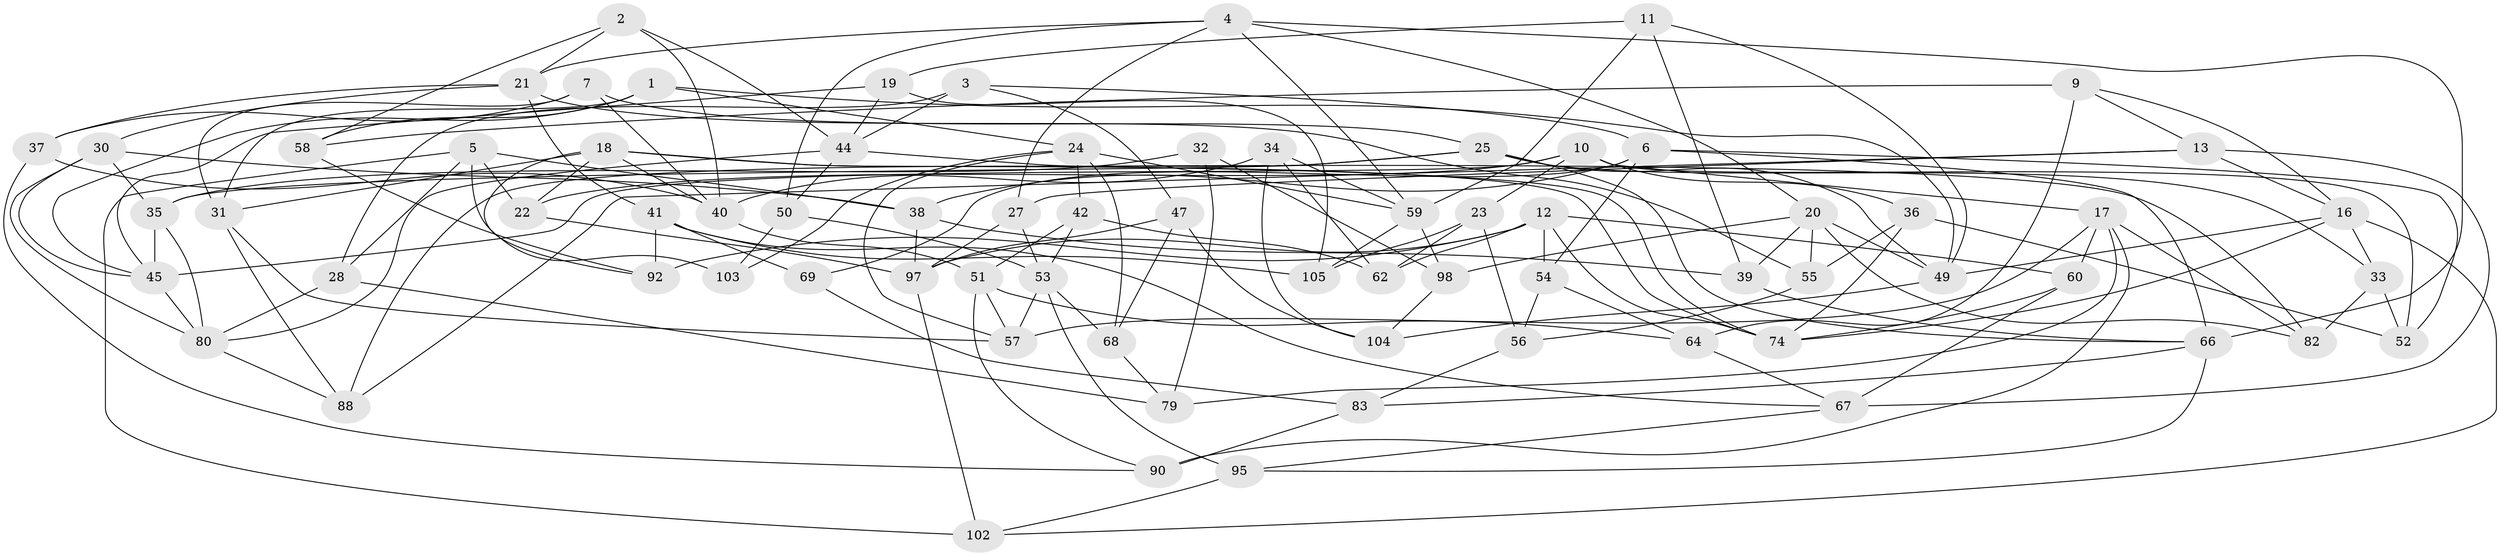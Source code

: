 // Generated by graph-tools (version 1.1) at 2025/24/03/03/25 07:24:30]
// undirected, 73 vertices, 171 edges
graph export_dot {
graph [start="1"]
  node [color=gray90,style=filled];
  1 [super="+61"];
  2;
  3;
  4 [super="+14"];
  5 [super="+8"];
  6 [super="+101"];
  7;
  9;
  10 [super="+91"];
  11;
  12 [super="+15"];
  13 [super="+75"];
  16 [super="+93"];
  17 [super="+26"];
  18 [super="+81"];
  19;
  20 [super="+72"];
  21 [super="+78"];
  22;
  23;
  24 [super="+29"];
  25 [super="+43"];
  27;
  28;
  30 [super="+89"];
  31 [super="+86"];
  32;
  33;
  34;
  35 [super="+85"];
  36;
  37;
  38 [super="+48"];
  39;
  40 [super="+73"];
  41 [super="+94"];
  42;
  44 [super="+65"];
  45 [super="+46"];
  47;
  49 [super="+70"];
  50;
  51 [super="+71"];
  52;
  53 [super="+76"];
  54;
  55;
  56;
  57 [super="+87"];
  58;
  59 [super="+63"];
  60;
  62;
  64;
  66 [super="+99"];
  67 [super="+77"];
  68;
  69;
  74 [super="+84"];
  79;
  80 [super="+96"];
  82;
  83;
  88;
  90;
  92;
  95;
  97 [super="+100"];
  98;
  102;
  103;
  104;
  105;
  1 -- 31 [weight=2];
  1 -- 49;
  1 -- 45;
  1 -- 24;
  1 -- 58;
  2 -- 58;
  2 -- 21;
  2 -- 44;
  2 -- 40;
  3 -- 44;
  3 -- 28;
  3 -- 47;
  3 -- 6;
  4 -- 59;
  4 -- 27;
  4 -- 66;
  4 -- 50;
  4 -- 21;
  4 -- 20;
  5 -- 103 [weight=2];
  5 -- 22;
  5 -- 28;
  5 -- 102;
  5 -- 38;
  6 -- 52;
  6 -- 38;
  6 -- 54;
  6 -- 69;
  6 -- 66;
  7 -- 40;
  7 -- 37;
  7 -- 31;
  7 -- 25;
  9 -- 58;
  9 -- 64;
  9 -- 13;
  9 -- 16;
  10 -- 23;
  10 -- 36;
  10 -- 52;
  10 -- 17;
  10 -- 45;
  10 -- 22;
  11 -- 19;
  11 -- 39;
  11 -- 59;
  11 -- 49;
  12 -- 60;
  12 -- 62;
  12 -- 97;
  12 -- 54;
  12 -- 92;
  12 -- 74;
  13 -- 88;
  13 -- 67 [weight=2];
  13 -- 27;
  13 -- 16;
  16 -- 49;
  16 -- 102;
  16 -- 33;
  16 -- 74;
  17 -- 79;
  17 -- 57;
  17 -- 90;
  17 -- 82;
  17 -- 60;
  18 -- 22;
  18 -- 40;
  18 -- 82;
  18 -- 92;
  18 -- 74;
  18 -- 31;
  19 -- 105;
  19 -- 45;
  19 -- 44;
  20 -- 98;
  20 -- 82;
  20 -- 55;
  20 -- 39;
  20 -- 49;
  21 -- 55;
  21 -- 41;
  21 -- 37;
  21 -- 30;
  22 -- 97;
  23 -- 62;
  23 -- 105;
  23 -- 56;
  24 -- 103;
  24 -- 42;
  24 -- 57;
  24 -- 59;
  24 -- 68;
  25 -- 33;
  25 -- 88;
  25 -- 35;
  25 -- 66;
  25 -- 49;
  27 -- 97;
  27 -- 53;
  28 -- 80;
  28 -- 79;
  30 -- 35;
  30 -- 45;
  30 -- 38 [weight=2];
  30 -- 80;
  31 -- 57;
  31 -- 88;
  32 -- 79;
  32 -- 35 [weight=2];
  32 -- 98;
  33 -- 52;
  33 -- 82;
  34 -- 40;
  34 -- 62;
  34 -- 104;
  34 -- 59;
  35 -- 45;
  35 -- 80;
  36 -- 55;
  36 -- 74;
  36 -- 52;
  37 -- 90;
  37 -- 40;
  38 -- 97;
  38 -- 39;
  39 -- 66;
  40 -- 51;
  41 -- 92;
  41 -- 69 [weight=2];
  41 -- 67;
  41 -- 105;
  42 -- 62;
  42 -- 53;
  42 -- 51;
  44 -- 74;
  44 -- 80;
  44 -- 50;
  45 -- 80;
  47 -- 104;
  47 -- 68;
  47 -- 97;
  49 -- 104;
  50 -- 53;
  50 -- 103;
  51 -- 90;
  51 -- 64;
  51 -- 57 [weight=2];
  53 -- 68;
  53 -- 95;
  53 -- 57;
  54 -- 64;
  54 -- 56;
  55 -- 56;
  56 -- 83;
  58 -- 92;
  59 -- 105;
  59 -- 98;
  60 -- 74;
  60 -- 67;
  64 -- 67;
  66 -- 95;
  66 -- 83;
  67 -- 95;
  68 -- 79;
  69 -- 83;
  80 -- 88;
  83 -- 90;
  95 -- 102;
  97 -- 102;
  98 -- 104;
}
